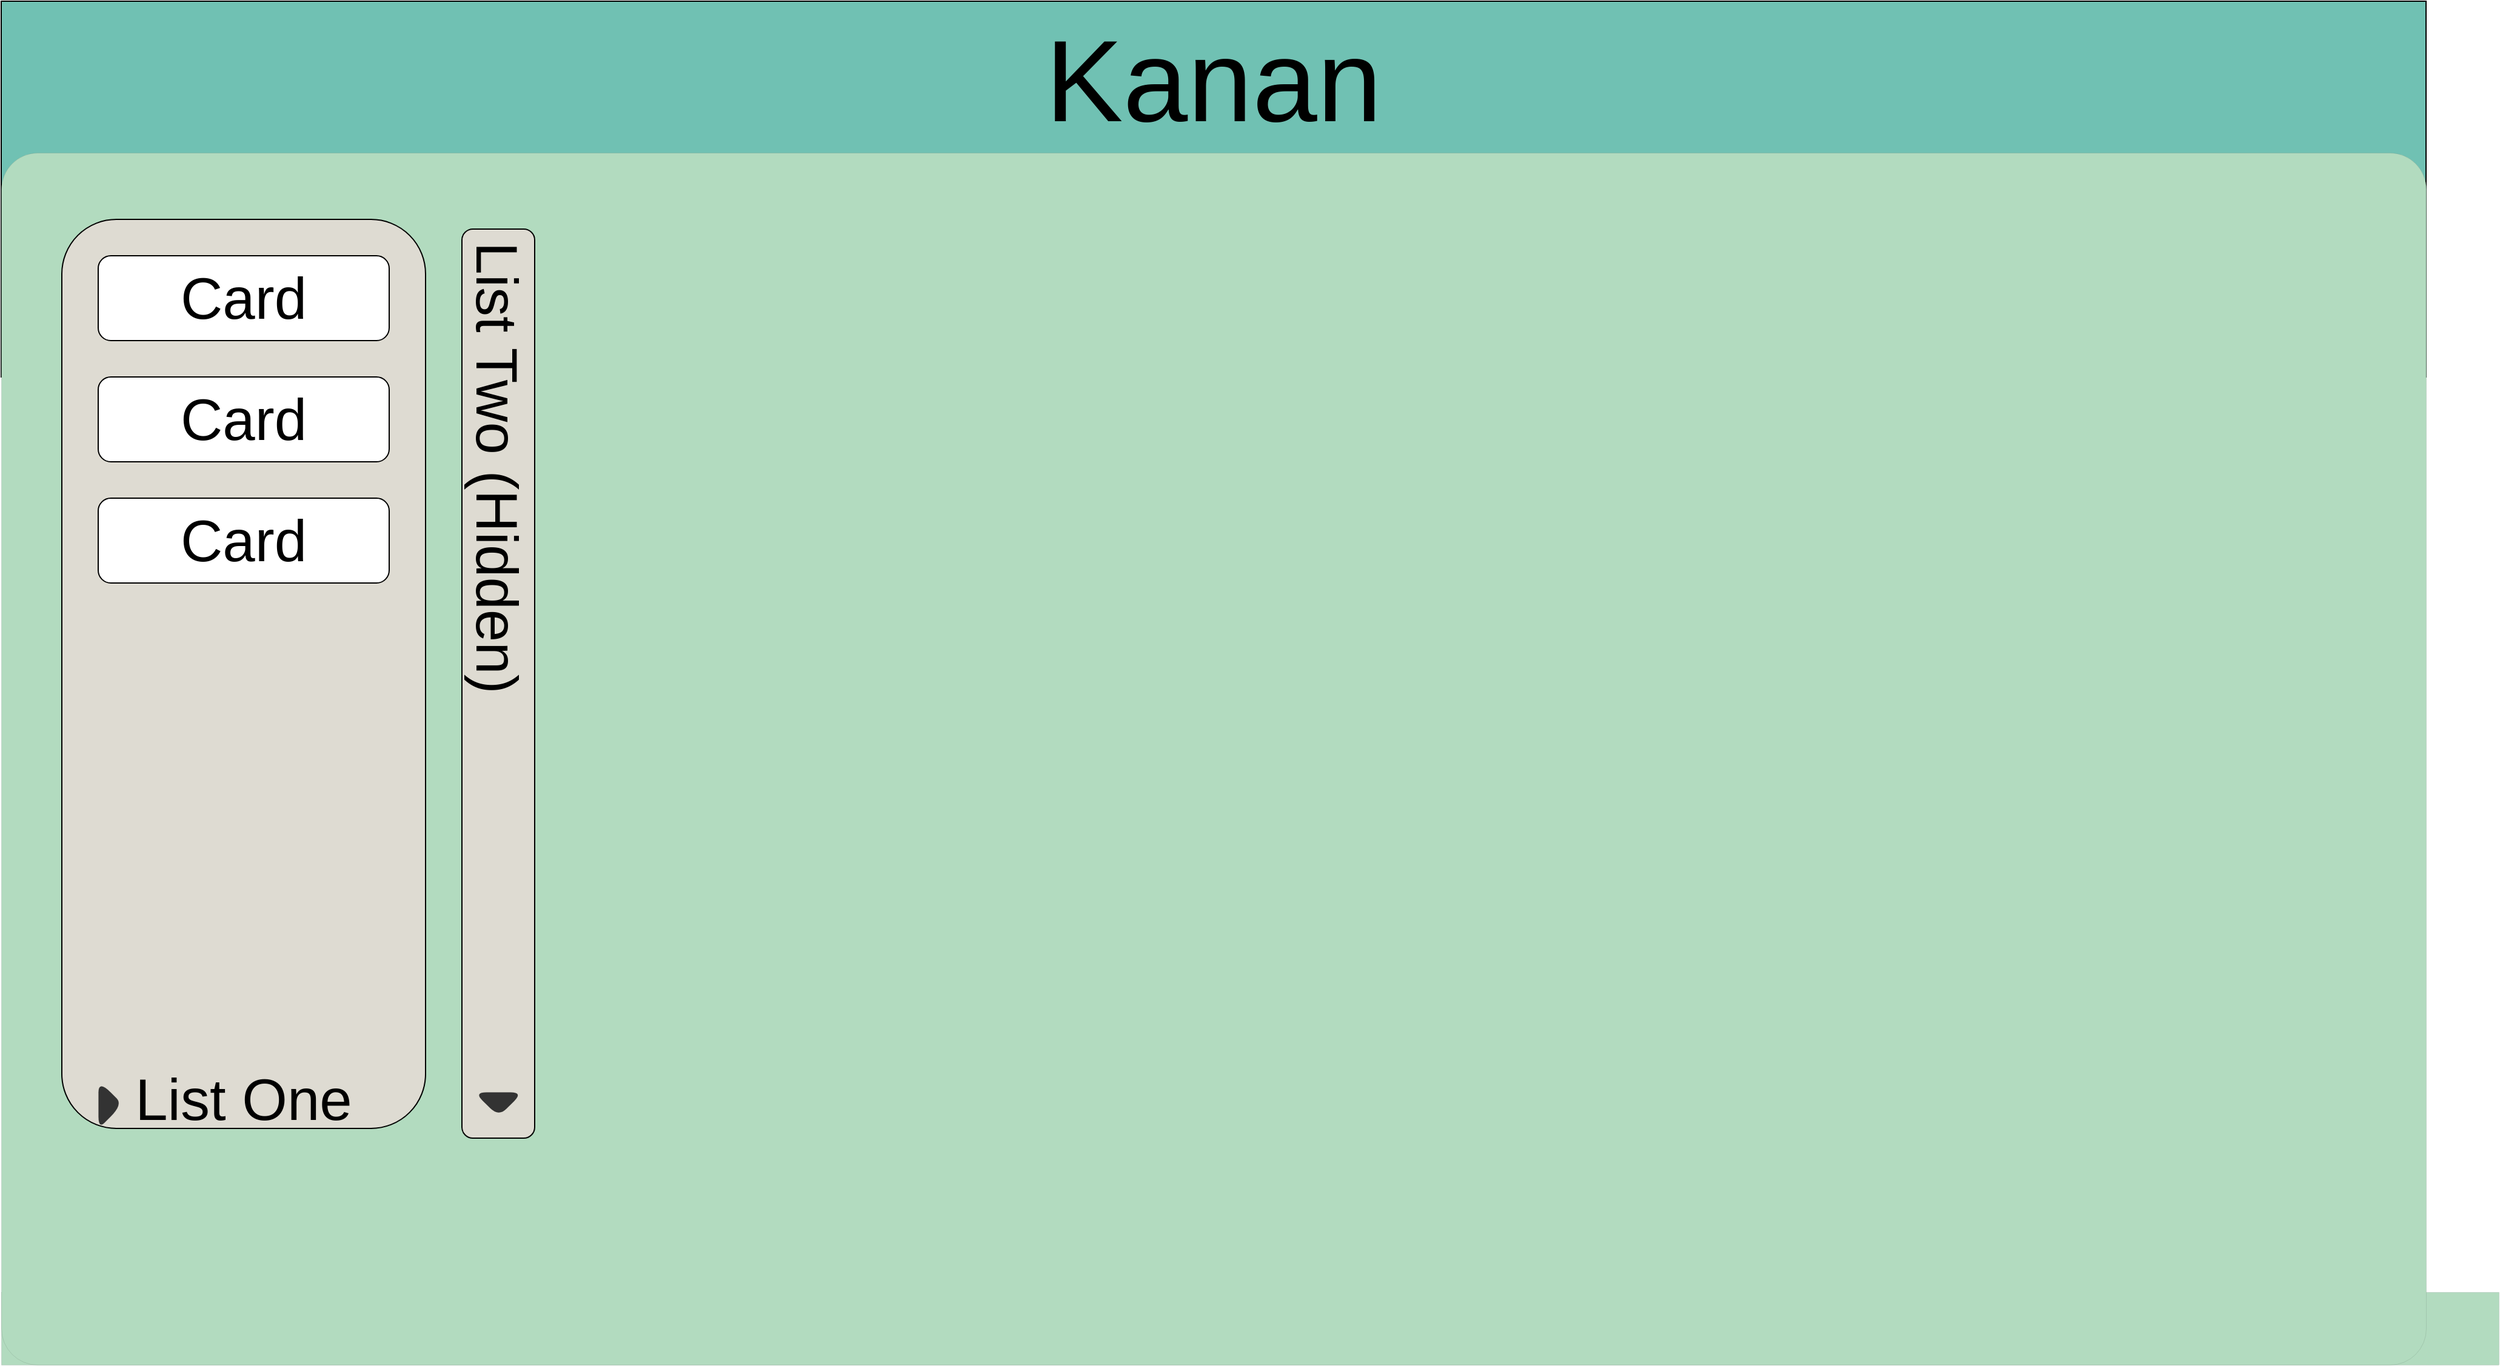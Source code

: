 <mxfile pages="2">
    <diagram id="T0cmR7obJV_ttLjniRKT" name="Main Page">
        <mxGraphModel dx="690" dy="414" grid="1" gridSize="10" guides="1" tooltips="1" connect="1" arrows="1" fold="1" page="1" pageScale="1" pageWidth="2000" pageHeight="1125" math="0" shadow="0">
            <root>
                <mxCell id="0"/>
                <mxCell id="1" parent="0"/>
                <mxCell id="pj5rmkiZsU09kABHGg2m-6" value="" style="rounded=0;whiteSpace=wrap;html=1;fontSize=96;fillColor=#B2DBBF;strokeWidth=0;" parent="1" vertex="1">
                    <mxGeometry y="1065" width="2060" height="60" as="geometry"/>
                </mxCell>
                <mxCell id="pj5rmkiZsU09kABHGg2m-5" value="" style="rounded=0;whiteSpace=wrap;html=1;fontSize=96;fillColor=#70C1B3;" parent="1" vertex="1">
                    <mxGeometry width="2000" height="310" as="geometry"/>
                </mxCell>
                <mxCell id="pj5rmkiZsU09kABHGg2m-4" value="" style="rounded=1;whiteSpace=wrap;html=1;fontSize=96;fillColor=#B2DBBF;arcSize=3;glass=0;sketch=0;strokeWidth=0;dashed=1;" parent="1" vertex="1">
                    <mxGeometry y="125" width="2000" height="1000" as="geometry"/>
                </mxCell>
                <mxCell id="pj5rmkiZsU09kABHGg2m-3" value="&lt;font style=&quot;font-size: 96px;&quot;&gt;Kanan&lt;/font&gt;" style="text;html=1;strokeColor=none;fillColor=none;align=center;verticalAlign=middle;whiteSpace=wrap;rounded=0;" parent="1" vertex="1">
                    <mxGeometry x="875" y="50" width="250" height="30" as="geometry"/>
                </mxCell>
                <mxCell id="pj5rmkiZsU09kABHGg2m-7" value="" style="rounded=1;whiteSpace=wrap;html=1;glass=0;sketch=0;fontSize=96;fillColor=#DEDBD2;" parent="1" vertex="1">
                    <mxGeometry x="50" y="180" width="300" height="750" as="geometry"/>
                </mxCell>
                <mxCell id="pj5rmkiZsU09kABHGg2m-9" value="&lt;font style=&quot;font-size: 48px;&quot;&gt;Card&lt;/font&gt;" style="rounded=1;whiteSpace=wrap;html=1;glass=0;sketch=0;fontSize=48;" parent="1" vertex="1">
                    <mxGeometry x="80" y="210" width="240" height="70" as="geometry"/>
                </mxCell>
                <mxCell id="pj5rmkiZsU09kABHGg2m-10" value="&lt;font style=&quot;font-size: 48px;&quot;&gt;Card&lt;/font&gt;" style="rounded=1;whiteSpace=wrap;html=1;glass=0;sketch=0;fontSize=48;" parent="1" vertex="1">
                    <mxGeometry x="80" y="310" width="240" height="70" as="geometry"/>
                </mxCell>
                <mxCell id="pj5rmkiZsU09kABHGg2m-11" value="&lt;font style=&quot;font-size: 48px;&quot;&gt;Card&lt;/font&gt;" style="rounded=1;whiteSpace=wrap;html=1;glass=0;sketch=0;fontSize=48;" parent="1" vertex="1">
                    <mxGeometry x="80" y="410" width="240" height="70" as="geometry"/>
                </mxCell>
                <mxCell id="pj5rmkiZsU09kABHGg2m-12" value="&lt;div&gt;List One&lt;/div&gt;&lt;div&gt;&lt;br&gt;&lt;/div&gt;" style="text;html=1;strokeColor=none;fillColor=none;align=center;verticalAlign=middle;whiteSpace=wrap;rounded=0;glass=0;dashed=1;sketch=0;fontSize=48;rotation=0;" parent="1" vertex="1">
                    <mxGeometry x="40" y="920" width="320" height="30" as="geometry"/>
                </mxCell>
                <mxCell id="pj5rmkiZsU09kABHGg2m-20" value="" style="rounded=1;whiteSpace=wrap;html=1;glass=0;sketch=0;fontSize=96;fillColor=#DEDBD2;" parent="1" vertex="1">
                    <mxGeometry x="380" y="188" width="60" height="750" as="geometry"/>
                </mxCell>
                <mxCell id="pj5rmkiZsU09kABHGg2m-21" value="&lt;div&gt;List Two (Hidden)&lt;/div&gt;&lt;div&gt;&lt;br&gt;&lt;/div&gt;" style="text;html=1;strokeColor=none;fillColor=none;align=center;verticalAlign=middle;whiteSpace=wrap;rounded=0;glass=0;dashed=1;sketch=0;fontSize=48;rotation=90;" parent="1" vertex="1">
                    <mxGeometry x="60" y="370" width="640" height="30" as="geometry"/>
                </mxCell>
                <mxCell id="pj5rmkiZsU09kABHGg2m-22" value="" style="triangle;whiteSpace=wrap;html=1;rounded=1;glass=0;dashed=1;sketch=0;fontSize=48;strokeWidth=0;fillColor=#333333;arcSize=50;" parent="1" vertex="1">
                    <mxGeometry x="80" y="890" width="20" height="40" as="geometry"/>
                </mxCell>
                <mxCell id="pj5rmkiZsU09kABHGg2m-23" value="" style="triangle;whiteSpace=wrap;html=1;rounded=1;glass=0;dashed=1;sketch=0;fontSize=48;strokeWidth=0;fillColor=#333333;rotation=90;" parent="1" vertex="1">
                    <mxGeometry x="400" y="890" width="20" height="40" as="geometry"/>
                </mxCell>
            </root>
        </mxGraphModel>
    </diagram>
    <diagram id="kxokEFtOS2WU2W7ek1q_" name="Card Details">
        <mxGraphModel dx="2300" dy="1553" grid="1" gridSize="10" guides="1" tooltips="1" connect="1" arrows="1" fold="1" page="1" pageScale="1" pageWidth="2000" pageHeight="1125" math="0" shadow="0">
            <root>
                <mxCell id="0"/>
                <mxCell id="1" parent="0"/>
                <mxCell id="AB9aSCSvKQtWVb3CWm9O-1" value="" style="rounded=0;whiteSpace=wrap;html=1;fontSize=96;fillColor=#B2DBBF;strokeWidth=0;" parent="1" vertex="1">
                    <mxGeometry y="1065" width="2060" height="60" as="geometry"/>
                </mxCell>
                <mxCell id="AB9aSCSvKQtWVb3CWm9O-2" value="" style="rounded=0;whiteSpace=wrap;html=1;fontSize=96;fillColor=#70C1B3;" parent="1" vertex="1">
                    <mxGeometry width="2000" height="310" as="geometry"/>
                </mxCell>
                <mxCell id="AB9aSCSvKQtWVb3CWm9O-3" value="" style="rounded=1;whiteSpace=wrap;html=1;fontSize=96;fillColor=#B2DBBF;arcSize=3;glass=0;sketch=0;strokeWidth=0;dashed=1;" parent="1" vertex="1">
                    <mxGeometry y="125" width="2000" height="1000" as="geometry"/>
                </mxCell>
                <mxCell id="my0kfzMjDUHdxvZHtKaY-1" value="&lt;font style=&quot;font-size: 96px;&quot;&gt;Kanan&lt;/font&gt;" style="text;html=1;strokeColor=none;fillColor=none;align=center;verticalAlign=middle;whiteSpace=wrap;rounded=0;" parent="1" vertex="1">
                    <mxGeometry x="875" y="50" width="250" height="30" as="geometry"/>
                </mxCell>
                <mxCell id="GeDOQ7HCXT4WiybCt6-N-1" value="" style="rounded=1;whiteSpace=wrap;html=1;glass=0;sketch=0;fontSize=48;" parent="1" vertex="1">
                    <mxGeometry x="30" y="160" width="1930" height="930" as="geometry"/>
                </mxCell>
                <mxCell id="GeDOQ7HCXT4WiybCt6-N-2" value="Card " style="text;html=1;strokeColor=none;fillColor=none;align=center;verticalAlign=middle;whiteSpace=wrap;rounded=0;glass=0;dashed=1;sketch=0;fontSize=96;" parent="1" vertex="1">
                    <mxGeometry x="160" y="210" width="120" height="30" as="geometry"/>
                </mxCell>
                <mxCell id="GeDOQ7HCXT4WiybCt6-N-3" value="" style="ellipse;whiteSpace=wrap;html=1;aspect=fixed;rounded=1;glass=0;dashed=1;sketch=0;fontSize=96;strokeWidth=0;fillColor=#333333;" parent="1" vertex="1">
                    <mxGeometry x="360" y="210" width="25" height="25" as="geometry"/>
                </mxCell>
                <mxCell id="GeDOQ7HCXT4WiybCt6-N-4" value="" style="ellipse;whiteSpace=wrap;html=1;aspect=fixed;rounded=1;glass=0;dashed=1;sketch=0;fontSize=96;strokeWidth=0;fillColor=#FF99CC;fontColor=#B5739D;" parent="1" vertex="1">
                    <mxGeometry x="440" y="185" width="80" height="80" as="geometry"/>
                </mxCell>
                <mxCell id="GeDOQ7HCXT4WiybCt6-N-5" value="" style="ellipse;whiteSpace=wrap;html=1;aspect=fixed;rounded=1;glass=0;dashed=1;sketch=0;fontSize=96;strokeWidth=0;fillColor=#FF99CC;fontColor=#B5739D;" parent="1" vertex="1">
                    <mxGeometry x="530" y="185" width="80" height="80" as="geometry"/>
                </mxCell>
                <mxCell id="GeDOQ7HCXT4WiybCt6-N-6" value="" style="ellipse;whiteSpace=wrap;html=1;aspect=fixed;rounded=1;glass=0;dashed=1;sketch=0;fontSize=96;strokeWidth=0;fillColor=#FF99CC;fontColor=#B5739D;" parent="1" vertex="1">
                    <mxGeometry x="620" y="182.5" width="80" height="80" as="geometry"/>
                </mxCell>
                <mxCell id="GeDOQ7HCXT4WiybCt6-N-7" value="" style="ellipse;whiteSpace=wrap;html=1;aspect=fixed;rounded=1;glass=0;dashed=1;sketch=0;fontSize=96;strokeWidth=0;fillColor=#FF99CC;fontColor=#B5739D;" parent="1" vertex="1">
                    <mxGeometry x="710" y="182.5" width="80" height="80" as="geometry"/>
                </mxCell>
                <mxCell id="GeDOQ7HCXT4WiybCt6-N-8" value="" style="ellipse;whiteSpace=wrap;html=1;aspect=fixed;rounded=1;glass=0;dashed=1;sketch=0;fontSize=96;strokeWidth=0;fillColor=#FF99CC;fontColor=#B5739D;" parent="1" vertex="1">
                    <mxGeometry x="795" y="182.5" width="80" height="80" as="geometry"/>
                </mxCell>
                <mxCell id="GeDOQ7HCXT4WiybCt6-N-9" value="&lt;font style=&quot;font-size: 48px;&quot;&gt;members&lt;/font&gt;" style="text;html=1;strokeColor=none;fillColor=none;align=center;verticalAlign=middle;whiteSpace=wrap;rounded=0;glass=0;dashed=1;sketch=0;fontSize=96;fontColor=#000000;" parent="1" vertex="1">
                    <mxGeometry x="960" y="190" width="60" height="30" as="geometry"/>
                </mxCell>
                <mxCell id="GeDOQ7HCXT4WiybCt6-N-10" value="&lt;div&gt;&lt;b&gt;Description&lt;/b&gt;&lt;/div&gt;&lt;div&gt;Hello this is a sample card....&lt;/div&gt;&lt;div&gt;...&lt;/div&gt;&lt;div&gt;&lt;br&gt;&lt;/div&gt;" style="text;html=1;strokeColor=default;fillColor=none;spacing=5;spacingTop=-20;whiteSpace=wrap;overflow=hidden;rounded=0;glass=0;sketch=0;fontSize=48;fontColor=#000000;strokeWidth=1;" parent="1" vertex="1">
                    <mxGeometry x="120" y="350" width="1335" height="270" as="geometry"/>
                </mxCell>
                <mxCell id="GeDOQ7HCXT4WiybCt6-N-11" value="Add Members" style="rounded=0;whiteSpace=wrap;html=1;glass=0;sketch=0;fontSize=48;fontColor=#000000;strokeColor=default;strokeWidth=1;fillColor=#FF1654;" parent="1" vertex="1">
                    <mxGeometry x="1480" y="195" width="400" height="60" as="geometry"/>
                </mxCell>
                <mxCell id="GeDOQ7HCXT4WiybCt6-N-12" value="Set Title" style="rounded=0;whiteSpace=wrap;html=1;glass=0;sketch=0;fontSize=48;fontColor=#000000;strokeColor=default;strokeWidth=1;fillColor=#FF1654;" parent="1" vertex="1">
                    <mxGeometry x="1480" y="265" width="400" height="60" as="geometry"/>
                </mxCell>
                <mxCell id="GeDOQ7HCXT4WiybCt6-N-13" value="&lt;b&gt;Comments&lt;/b&gt;" style="text;html=1;strokeColor=none;fillColor=none;align=center;verticalAlign=middle;whiteSpace=wrap;rounded=0;glass=0;sketch=0;fontSize=48;fontColor=#000000;" parent="1" vertex="1">
                    <mxGeometry x="210" y="655" width="60" height="30" as="geometry"/>
                </mxCell>
                <mxCell id="GeDOQ7HCXT4WiybCt6-N-15" value="+" style="whiteSpace=wrap;html=1;aspect=fixed;rounded=1;glass=0;sketch=0;fontSize=48;fontColor=#000000;strokeColor=default;strokeWidth=1;fillColor=#F3FFBD;" parent="1" vertex="1">
                    <mxGeometry x="375" y="630" width="80" height="80" as="geometry"/>
                </mxCell>
                <mxCell id="GeDOQ7HCXT4WiybCt6-N-16" value="Created 6/18/22 11:34 PM | Due 8/10/23 12:00 PM" style="text;html=1;strokeColor=none;fillColor=none;align=left;verticalAlign=middle;whiteSpace=wrap;rounded=0;glass=0;sketch=0;fontSize=48;fontColor=#000000;" parent="1" vertex="1">
                    <mxGeometry x="120" y="295" width="1250" height="30" as="geometry"/>
                </mxCell>
                <mxCell id="GeDOQ7HCXT4WiybCt6-N-17" value="Set Description" style="rounded=0;whiteSpace=wrap;html=1;glass=0;sketch=0;fontSize=48;fontColor=#000000;strokeColor=default;strokeWidth=1;fillColor=#FF1654;" parent="1" vertex="1">
                    <mxGeometry x="1480" y="340" width="400" height="60" as="geometry"/>
                </mxCell>
                <mxCell id="GeDOQ7HCXT4WiybCt6-N-18" value="Set Due Date" style="rounded=0;whiteSpace=wrap;html=1;glass=0;sketch=0;fontSize=48;fontColor=#000000;strokeColor=default;strokeWidth=1;fillColor=#FF1654;" parent="1" vertex="1">
                    <mxGeometry x="1480" y="420" width="400" height="60" as="geometry"/>
                </mxCell>
                <mxCell id="GeDOQ7HCXT4WiybCt6-N-19" value="Change List" style="rounded=0;whiteSpace=wrap;html=1;glass=0;sketch=0;fontSize=48;fontColor=#000000;strokeColor=default;strokeWidth=1;fillColor=#FF1654;" parent="1" vertex="1">
                    <mxGeometry x="1480" y="500" width="400" height="60" as="geometry"/>
                </mxCell>
                <mxCell id="GeDOQ7HCXT4WiybCt6-N-20" value="Archive" style="rounded=0;whiteSpace=wrap;html=1;glass=0;sketch=0;fontSize=48;fontColor=#000000;strokeColor=default;strokeWidth=1;fillColor=#FF1654;" parent="1" vertex="1">
                    <mxGeometry x="1480" y="580" width="400" height="60" as="geometry"/>
                </mxCell>
                <mxCell id="9YYj8hF5TvhzcNlzlUKd-1" value="Archive" style="rounded=0;whiteSpace=wrap;html=1;glass=0;sketch=0;fontSize=48;fontColor=#000000;strokeColor=default;strokeWidth=1;fillColor=#FF1654;" parent="1" vertex="1">
                    <mxGeometry x="1480" y="660" width="400" height="60" as="geometry"/>
                </mxCell>
            </root>
        </mxGraphModel>
    </diagram>
    <diagram id="9S9jUC6h1WsxSkmsyetP" name="Account Page">
        <mxGraphModel dx="690" dy="414" grid="1" gridSize="10" guides="1" tooltips="1" connect="1" arrows="1" fold="1" page="1" pageScale="1" pageWidth="2000" pageHeight="1125" math="0" shadow="0">
            <root>
                <mxCell id="aasjDfv9-UD4gjMk7l6w-0"/>
                <mxCell id="aasjDfv9-UD4gjMk7l6w-1" parent="aasjDfv9-UD4gjMk7l6w-0"/>
                <mxCell id="FYNQ238tirkCapOj5Uz9-0" value="" style="rounded=0;whiteSpace=wrap;html=1;fontSize=96;fillColor=#70C1B3;" parent="aasjDfv9-UD4gjMk7l6w-1" vertex="1">
                    <mxGeometry width="2000" height="310" as="geometry"/>
                </mxCell>
                <mxCell id="W3Er3lnAD-bWehM4-gxz-0" value="&lt;font style=&quot;font-size: 96px;&quot;&gt;Kanan&lt;/font&gt;" style="text;html=1;strokeColor=none;fillColor=none;align=center;verticalAlign=middle;whiteSpace=wrap;rounded=0;" parent="aasjDfv9-UD4gjMk7l6w-1" vertex="1">
                    <mxGeometry x="875" y="50" width="250" height="30" as="geometry"/>
                </mxCell>
                <mxCell id="e91OBRWlJiS5qDtaAfUV-0" value="" style="rounded=1;whiteSpace=wrap;html=1;fontSize=96;fillColor=#B2DBBF;arcSize=3;glass=0;sketch=0;strokeWidth=0;dashed=1;" parent="aasjDfv9-UD4gjMk7l6w-1" vertex="1">
                    <mxGeometry y="125" width="2000" height="1000" as="geometry"/>
                </mxCell>
                <mxCell id="Rtc-z8G34R1X6-LxvV3O-0" value="" style="rounded=0;whiteSpace=wrap;html=1;fontSize=96;fillColor=#B2DBBF;strokeWidth=0;" parent="aasjDfv9-UD4gjMk7l6w-1" vertex="1">
                    <mxGeometry y="1065" width="2060" height="60" as="geometry"/>
                </mxCell>
                <mxCell id="3vxDYIv7sLisLIIkcASC-0" value="&lt;font style=&quot;font-size: 36px&quot;&gt;PROFILE PICTURE&lt;/font&gt;" style="ellipse;whiteSpace=wrap;html=1;aspect=fixed;" parent="aasjDfv9-UD4gjMk7l6w-1" vertex="1">
                    <mxGeometry x="370" y="190" width="190" height="190" as="geometry"/>
                </mxCell>
                <mxCell id="3vxDYIv7sLisLIIkcASC-2" value="&lt;h1 style=&quot;font-size: 28px&quot;&gt;&lt;font style=&quot;font-size: 28px&quot;&gt;TEAM MANAGER&lt;/font&gt;&lt;/h1&gt;&lt;h1&gt;&lt;font style=&quot;font-size: 72px&quot;&gt;John Doe&lt;/font&gt;&lt;/h1&gt;&lt;div style=&quot;font-size: 28px&quot;&gt;&lt;font style=&quot;font-size: 28px&quot;&gt;john.doe@gmail.com&lt;/font&gt;&lt;/div&gt;&lt;p&gt;&lt;font style=&quot;font-size: 36px&quot;&gt;Lorem ipsum dolor sit amet, consectetur adipisicing elit, sed do eiusmod tempor incididunt ut labore et dolore magna aliqua.&lt;/font&gt;&lt;/p&gt;" style="text;html=1;strokeColor=none;fillColor=none;spacing=5;spacingTop=-20;whiteSpace=wrap;overflow=hidden;rounded=0;fontSize=36;align=center;" parent="aasjDfv9-UD4gjMk7l6w-1" vertex="1">
                    <mxGeometry x="150" y="392.5" width="630" height="507.5" as="geometry"/>
                </mxCell>
                <mxCell id="3vxDYIv7sLisLIIkcASC-3" value="" style="whiteSpace=wrap;html=1;aspect=fixed;fontSize=28;fillColor=#FFFFFF;" parent="aasjDfv9-UD4gjMk7l6w-1" vertex="1">
                    <mxGeometry x="995" y="190" width="835" height="835" as="geometry"/>
                </mxCell>
                <mxCell id="3vxDYIv7sLisLIIkcASC-4" value="Boards" style="text;html=1;strokeColor=none;fillColor=none;align=center;verticalAlign=middle;whiteSpace=wrap;rounded=0;fontSize=72;fontColor=#000000;" parent="aasjDfv9-UD4gjMk7l6w-1" vertex="1">
                    <mxGeometry x="1090" y="220" width="60" height="30" as="geometry"/>
                </mxCell>
                <mxCell id="3vxDYIv7sLisLIIkcASC-5" value="My Board&amp;nbsp; &amp;nbsp; &amp;nbsp; &amp;nbsp; &amp;nbsp; &amp;nbsp; &amp;nbsp; &amp;nbsp;🔔" style="rounded=1;whiteSpace=wrap;html=1;fontSize=72;fillColor=#FF3333;fontColor=#000000;" parent="aasjDfv9-UD4gjMk7l6w-1" vertex="1">
                    <mxGeometry x="1010" y="280" width="790" height="100" as="geometry"/>
                </mxCell>
                <mxCell id="x88cJU7XONWKGqozgzyS-0" value="My Board&amp;nbsp; &amp;nbsp; &amp;nbsp; &amp;nbsp; &amp;nbsp; &amp;nbsp; &amp;nbsp; &amp;nbsp;🔔" style="rounded=1;whiteSpace=wrap;html=1;fontSize=72;fillColor=#FF3333;fontColor=#000000;" parent="aasjDfv9-UD4gjMk7l6w-1" vertex="1">
                    <mxGeometry x="1010" y="400" width="790" height="100" as="geometry"/>
                </mxCell>
                <mxCell id="x88cJU7XONWKGqozgzyS-1" value="&lt;font style=&quot;font-size: 36px&quot;&gt;Create a new Board...&lt;/font&gt;" style="rounded=1;whiteSpace=wrap;html=1;fontSize=72;fillColor=#FFFF99;fontColor=#000000;" parent="aasjDfv9-UD4gjMk7l6w-1" vertex="1">
                    <mxGeometry x="1010" y="512" width="790" height="48" as="geometry"/>
                </mxCell>
            </root>
        </mxGraphModel>
    </diagram>
</mxfile>